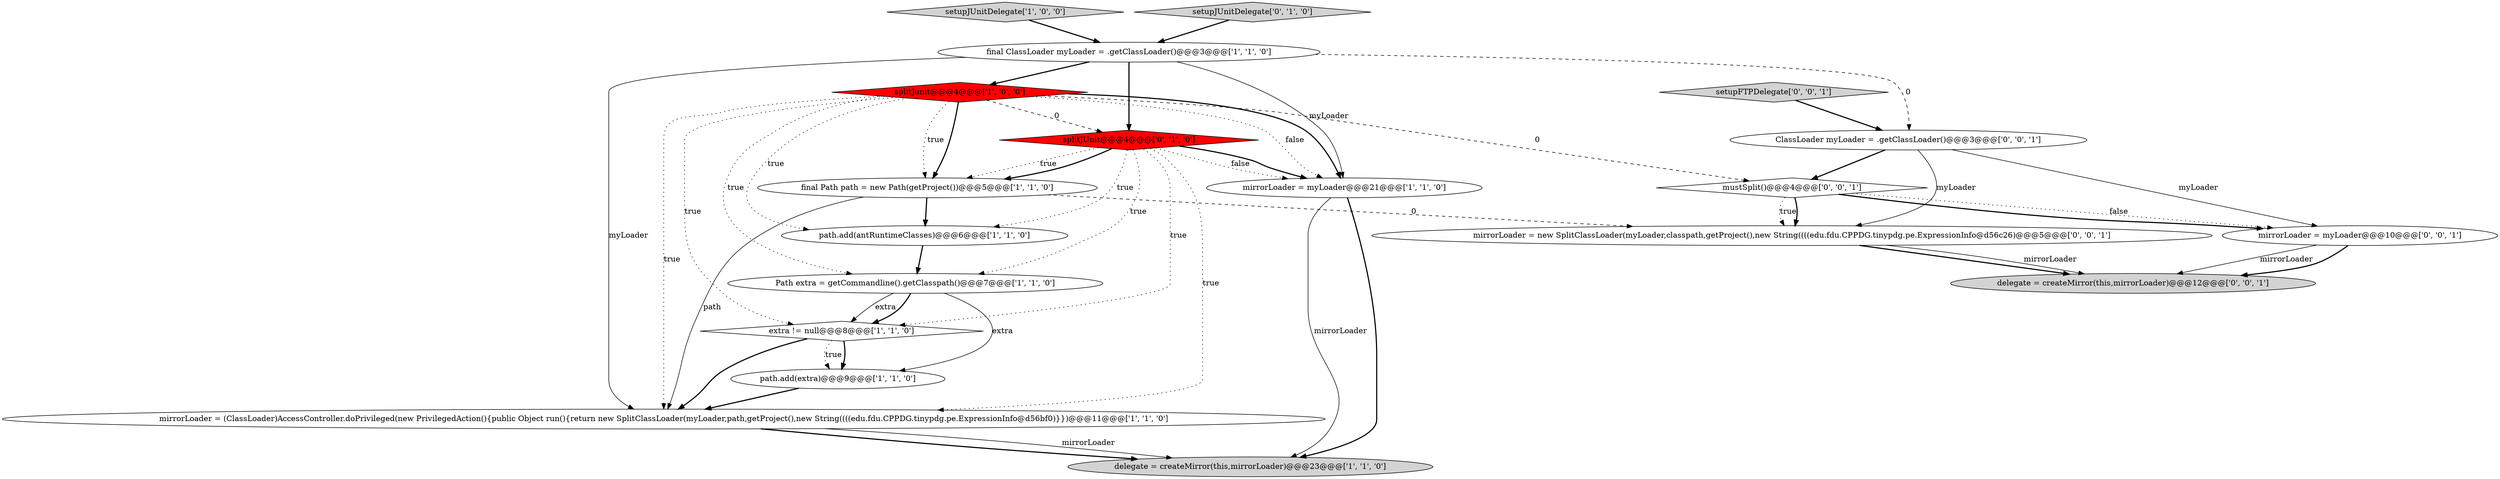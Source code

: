 digraph {
0 [style = filled, label = "splitJunit@@@4@@@['1', '0', '0']", fillcolor = red, shape = diamond image = "AAA1AAABBB1BBB"];
10 [style = filled, label = "path.add(extra)@@@9@@@['1', '1', '0']", fillcolor = white, shape = ellipse image = "AAA0AAABBB1BBB"];
5 [style = filled, label = "extra != null@@@8@@@['1', '1', '0']", fillcolor = white, shape = diamond image = "AAA0AAABBB1BBB"];
15 [style = filled, label = "ClassLoader myLoader = .getClassLoader()@@@3@@@['0', '0', '1']", fillcolor = white, shape = ellipse image = "AAA0AAABBB3BBB"];
8 [style = filled, label = "mirrorLoader = myLoader@@@21@@@['1', '1', '0']", fillcolor = white, shape = ellipse image = "AAA0AAABBB1BBB"];
7 [style = filled, label = "setupJUnitDelegate['1', '0', '0']", fillcolor = lightgray, shape = diamond image = "AAA0AAABBB1BBB"];
16 [style = filled, label = "mirrorLoader = new SplitClassLoader(myLoader,classpath,getProject(),new String((((edu.fdu.CPPDG.tinypdg.pe.ExpressionInfo@d56c26)@@@5@@@['0', '0', '1']", fillcolor = white, shape = ellipse image = "AAA0AAABBB3BBB"];
13 [style = filled, label = "mirrorLoader = myLoader@@@10@@@['0', '0', '1']", fillcolor = white, shape = ellipse image = "AAA0AAABBB3BBB"];
6 [style = filled, label = "mirrorLoader = (ClassLoader)AccessController.doPrivileged(new PrivilegedAction(){public Object run(){return new SplitClassLoader(myLoader,path,getProject(),new String((((edu.fdu.CPPDG.tinypdg.pe.ExpressionInfo@d56bf0)}})@@@11@@@['1', '1', '0']", fillcolor = white, shape = ellipse image = "AAA0AAABBB1BBB"];
3 [style = filled, label = "final Path path = new Path(getProject())@@@5@@@['1', '1', '0']", fillcolor = white, shape = ellipse image = "AAA0AAABBB1BBB"];
1 [style = filled, label = "delegate = createMirror(this,mirrorLoader)@@@23@@@['1', '1', '0']", fillcolor = lightgray, shape = ellipse image = "AAA0AAABBB1BBB"];
9 [style = filled, label = "final ClassLoader myLoader = .getClassLoader()@@@3@@@['1', '1', '0']", fillcolor = white, shape = ellipse image = "AAA0AAABBB1BBB"];
12 [style = filled, label = "splitJUnit@@@4@@@['0', '1', '0']", fillcolor = red, shape = diamond image = "AAA1AAABBB2BBB"];
14 [style = filled, label = "setupFTPDelegate['0', '0', '1']", fillcolor = lightgray, shape = diamond image = "AAA0AAABBB3BBB"];
17 [style = filled, label = "delegate = createMirror(this,mirrorLoader)@@@12@@@['0', '0', '1']", fillcolor = lightgray, shape = ellipse image = "AAA0AAABBB3BBB"];
4 [style = filled, label = "path.add(antRuntimeClasses)@@@6@@@['1', '1', '0']", fillcolor = white, shape = ellipse image = "AAA0AAABBB1BBB"];
18 [style = filled, label = "mustSplit()@@@4@@@['0', '0', '1']", fillcolor = white, shape = diamond image = "AAA0AAABBB3BBB"];
2 [style = filled, label = "Path extra = getCommandline().getClasspath()@@@7@@@['1', '1', '0']", fillcolor = white, shape = ellipse image = "AAA0AAABBB1BBB"];
11 [style = filled, label = "setupJUnitDelegate['0', '1', '0']", fillcolor = lightgray, shape = diamond image = "AAA0AAABBB2BBB"];
0->3 [style = bold, label=""];
5->10 [style = bold, label=""];
12->3 [style = dotted, label="true"];
8->1 [style = solid, label="mirrorLoader"];
0->5 [style = dotted, label="true"];
9->0 [style = bold, label=""];
0->8 [style = dotted, label="false"];
18->16 [style = dotted, label="true"];
9->8 [style = solid, label="myLoader"];
6->1 [style = solid, label="mirrorLoader"];
9->6 [style = solid, label="myLoader"];
5->10 [style = dotted, label="true"];
18->13 [style = dotted, label="false"];
0->4 [style = dotted, label="true"];
12->2 [style = dotted, label="true"];
13->17 [style = solid, label="mirrorLoader"];
15->16 [style = solid, label="myLoader"];
2->5 [style = solid, label="extra"];
4->2 [style = bold, label=""];
16->17 [style = bold, label=""];
0->12 [style = dashed, label="0"];
11->9 [style = bold, label=""];
0->6 [style = dotted, label="true"];
3->4 [style = bold, label=""];
10->6 [style = bold, label=""];
15->18 [style = bold, label=""];
7->9 [style = bold, label=""];
8->1 [style = bold, label=""];
6->1 [style = bold, label=""];
13->17 [style = bold, label=""];
12->8 [style = dotted, label="false"];
16->17 [style = solid, label="mirrorLoader"];
5->6 [style = bold, label=""];
9->15 [style = dashed, label="0"];
12->5 [style = dotted, label="true"];
12->6 [style = dotted, label="true"];
12->8 [style = bold, label=""];
15->13 [style = solid, label="myLoader"];
0->8 [style = bold, label=""];
18->13 [style = bold, label=""];
0->18 [style = dashed, label="0"];
2->10 [style = solid, label="extra"];
14->15 [style = bold, label=""];
12->4 [style = dotted, label="true"];
12->3 [style = bold, label=""];
9->12 [style = bold, label=""];
0->3 [style = dotted, label="true"];
0->2 [style = dotted, label="true"];
3->16 [style = dashed, label="0"];
3->6 [style = solid, label="path"];
2->5 [style = bold, label=""];
18->16 [style = bold, label=""];
}
